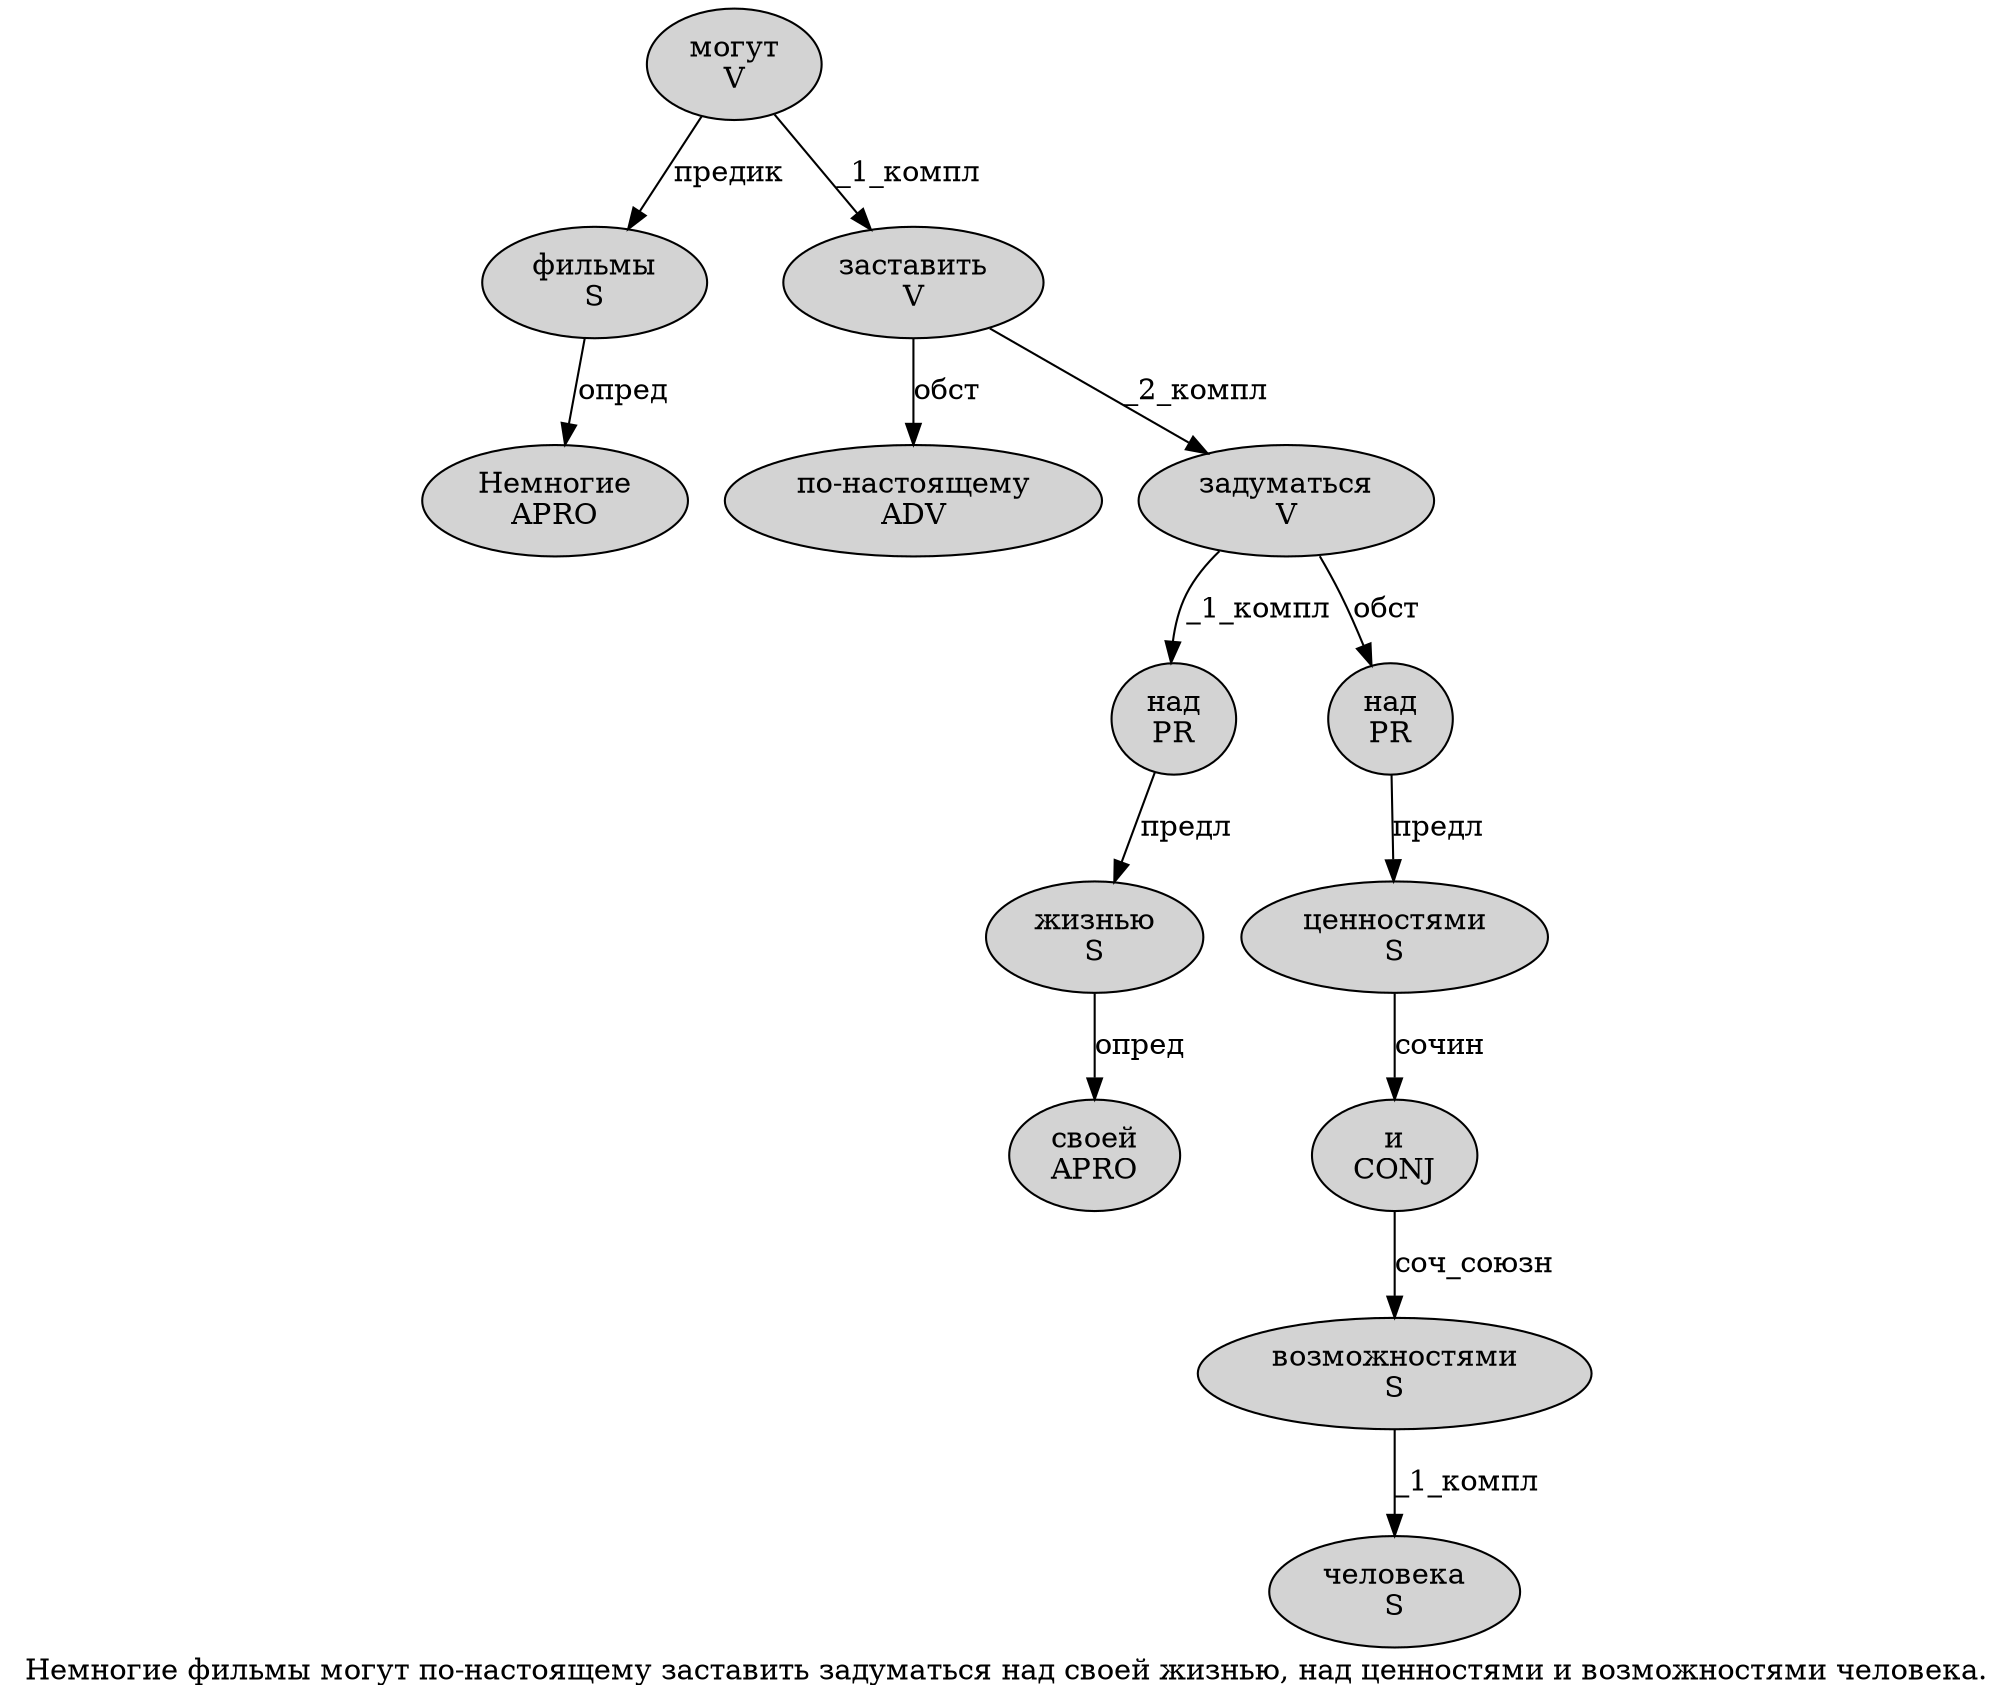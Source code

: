 digraph SENTENCE_120 {
	graph [label="Немногие фильмы могут по-настоящему заставить задуматься над своей жизнью, над ценностями и возможностями человека."]
	node [style=filled]
		0 [label="Немногие
APRO" color="" fillcolor=lightgray penwidth=1 shape=ellipse]
		1 [label="фильмы
S" color="" fillcolor=lightgray penwidth=1 shape=ellipse]
		2 [label="могут
V" color="" fillcolor=lightgray penwidth=1 shape=ellipse]
		3 [label="по-настоящему
ADV" color="" fillcolor=lightgray penwidth=1 shape=ellipse]
		4 [label="заставить
V" color="" fillcolor=lightgray penwidth=1 shape=ellipse]
		5 [label="задуматься
V" color="" fillcolor=lightgray penwidth=1 shape=ellipse]
		6 [label="над
PR" color="" fillcolor=lightgray penwidth=1 shape=ellipse]
		7 [label="своей
APRO" color="" fillcolor=lightgray penwidth=1 shape=ellipse]
		8 [label="жизнью
S" color="" fillcolor=lightgray penwidth=1 shape=ellipse]
		10 [label="над
PR" color="" fillcolor=lightgray penwidth=1 shape=ellipse]
		11 [label="ценностями
S" color="" fillcolor=lightgray penwidth=1 shape=ellipse]
		12 [label="и
CONJ" color="" fillcolor=lightgray penwidth=1 shape=ellipse]
		13 [label="возможностями
S" color="" fillcolor=lightgray penwidth=1 shape=ellipse]
		14 [label="человека
S" color="" fillcolor=lightgray penwidth=1 shape=ellipse]
			5 -> 6 [label="_1_компл"]
			5 -> 10 [label="обст"]
			6 -> 8 [label="предл"]
			1 -> 0 [label="опред"]
			10 -> 11 [label="предл"]
			8 -> 7 [label="опред"]
			13 -> 14 [label="_1_компл"]
			11 -> 12 [label="сочин"]
			2 -> 1 [label="предик"]
			2 -> 4 [label="_1_компл"]
			12 -> 13 [label="соч_союзн"]
			4 -> 3 [label="обст"]
			4 -> 5 [label="_2_компл"]
}